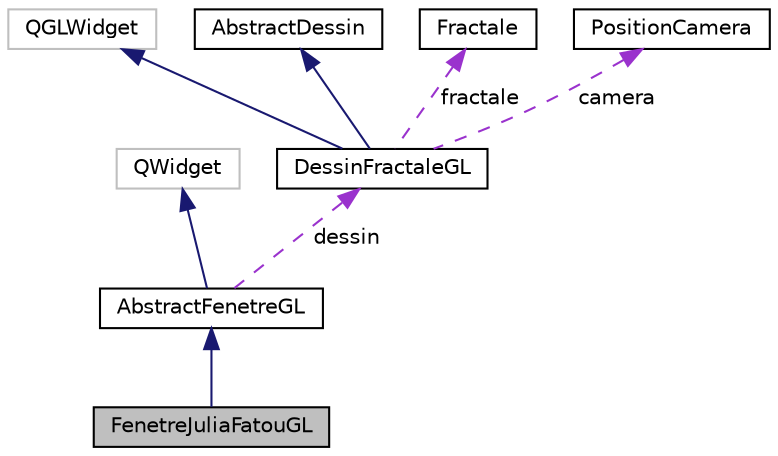 digraph "FenetreJuliaFatouGL"
{
  edge [fontname="Helvetica",fontsize="10",labelfontname="Helvetica",labelfontsize="10"];
  node [fontname="Helvetica",fontsize="10",shape=record];
  Node3 [label="FenetreJuliaFatouGL",height=0.2,width=0.4,color="black", fillcolor="grey75", style="filled", fontcolor="black"];
  Node4 -> Node3 [dir="back",color="midnightblue",fontsize="10",style="solid",fontname="Helvetica"];
  Node4 [label="AbstractFenetreGL",height=0.2,width=0.4,color="black", fillcolor="white", style="filled",URL="$classAbstractFenetreGL.html"];
  Node5 -> Node4 [dir="back",color="midnightblue",fontsize="10",style="solid",fontname="Helvetica"];
  Node5 [label="QWidget",height=0.2,width=0.4,color="grey75", fillcolor="white", style="filled"];
  Node6 -> Node4 [dir="back",color="darkorchid3",fontsize="10",style="dashed",label=" dessin" ,fontname="Helvetica"];
  Node6 [label="DessinFractaleGL",height=0.2,width=0.4,color="black", fillcolor="white", style="filled",URL="$classDessinFractaleGL.html"];
  Node7 -> Node6 [dir="back",color="midnightblue",fontsize="10",style="solid",fontname="Helvetica"];
  Node7 [label="QGLWidget",height=0.2,width=0.4,color="grey75", fillcolor="white", style="filled"];
  Node8 -> Node6 [dir="back",color="midnightblue",fontsize="10",style="solid",fontname="Helvetica"];
  Node8 [label="AbstractDessin",height=0.2,width=0.4,color="black", fillcolor="white", style="filled",URL="$classAbstractDessin.html"];
  Node9 -> Node6 [dir="back",color="darkorchid3",fontsize="10",style="dashed",label=" fractale" ,fontname="Helvetica"];
  Node9 [label="Fractale",height=0.2,width=0.4,color="black", fillcolor="white", style="filled",URL="$classFractale.html"];
  Node10 -> Node6 [dir="back",color="darkorchid3",fontsize="10",style="dashed",label=" camera" ,fontname="Helvetica"];
  Node10 [label="PositionCamera",height=0.2,width=0.4,color="black", fillcolor="white", style="filled",URL="$structPositionCamera.html"];
}
